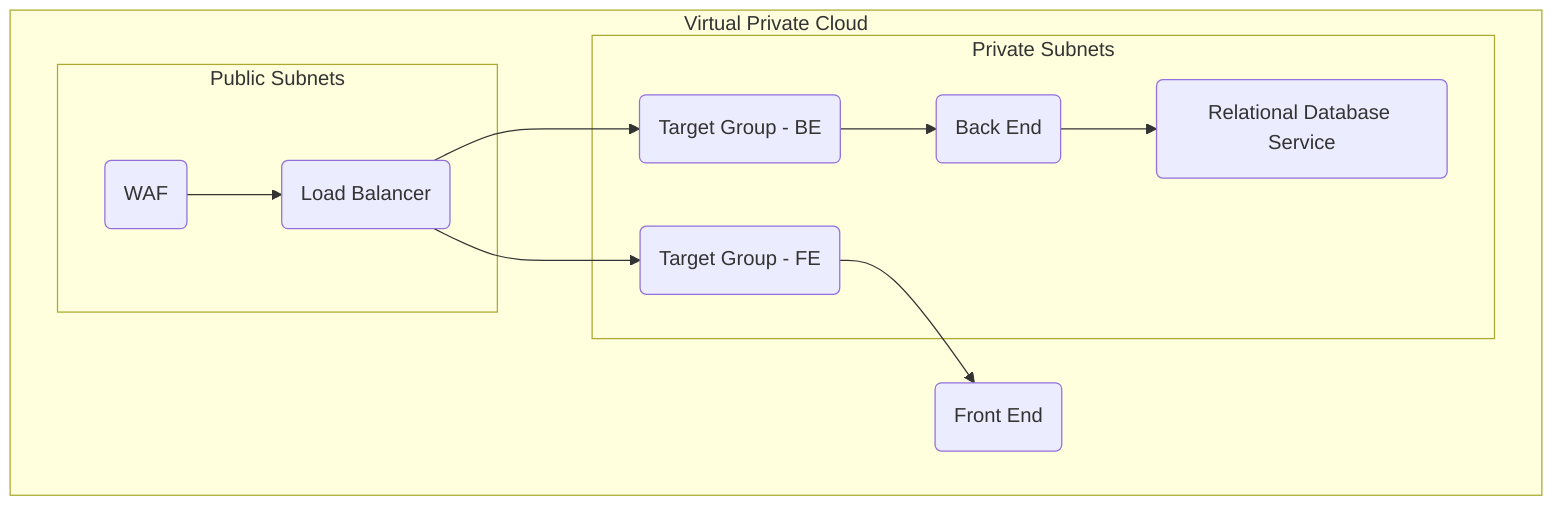 graph TD
    subgraph VPC [Virtual Private Cloud]
        subgraph PublicSubnets [Public Subnets]
            WAF(WAF)
            LB(Load Balancer)
        end
        subgraph PrivateSubnets [Private Subnets]
            TG_FE(Target Group - FE)
            TG_BE(Target Group - BE)
            BE(Back End)
            RDS(Relational Database Service)
        end
        WAF --> LB
        LB --> TG_FE
        LB --> TG_BE
        TG_FE --> FE(Front End)
        TG_BE --> BE
        BE --> RDS
    end